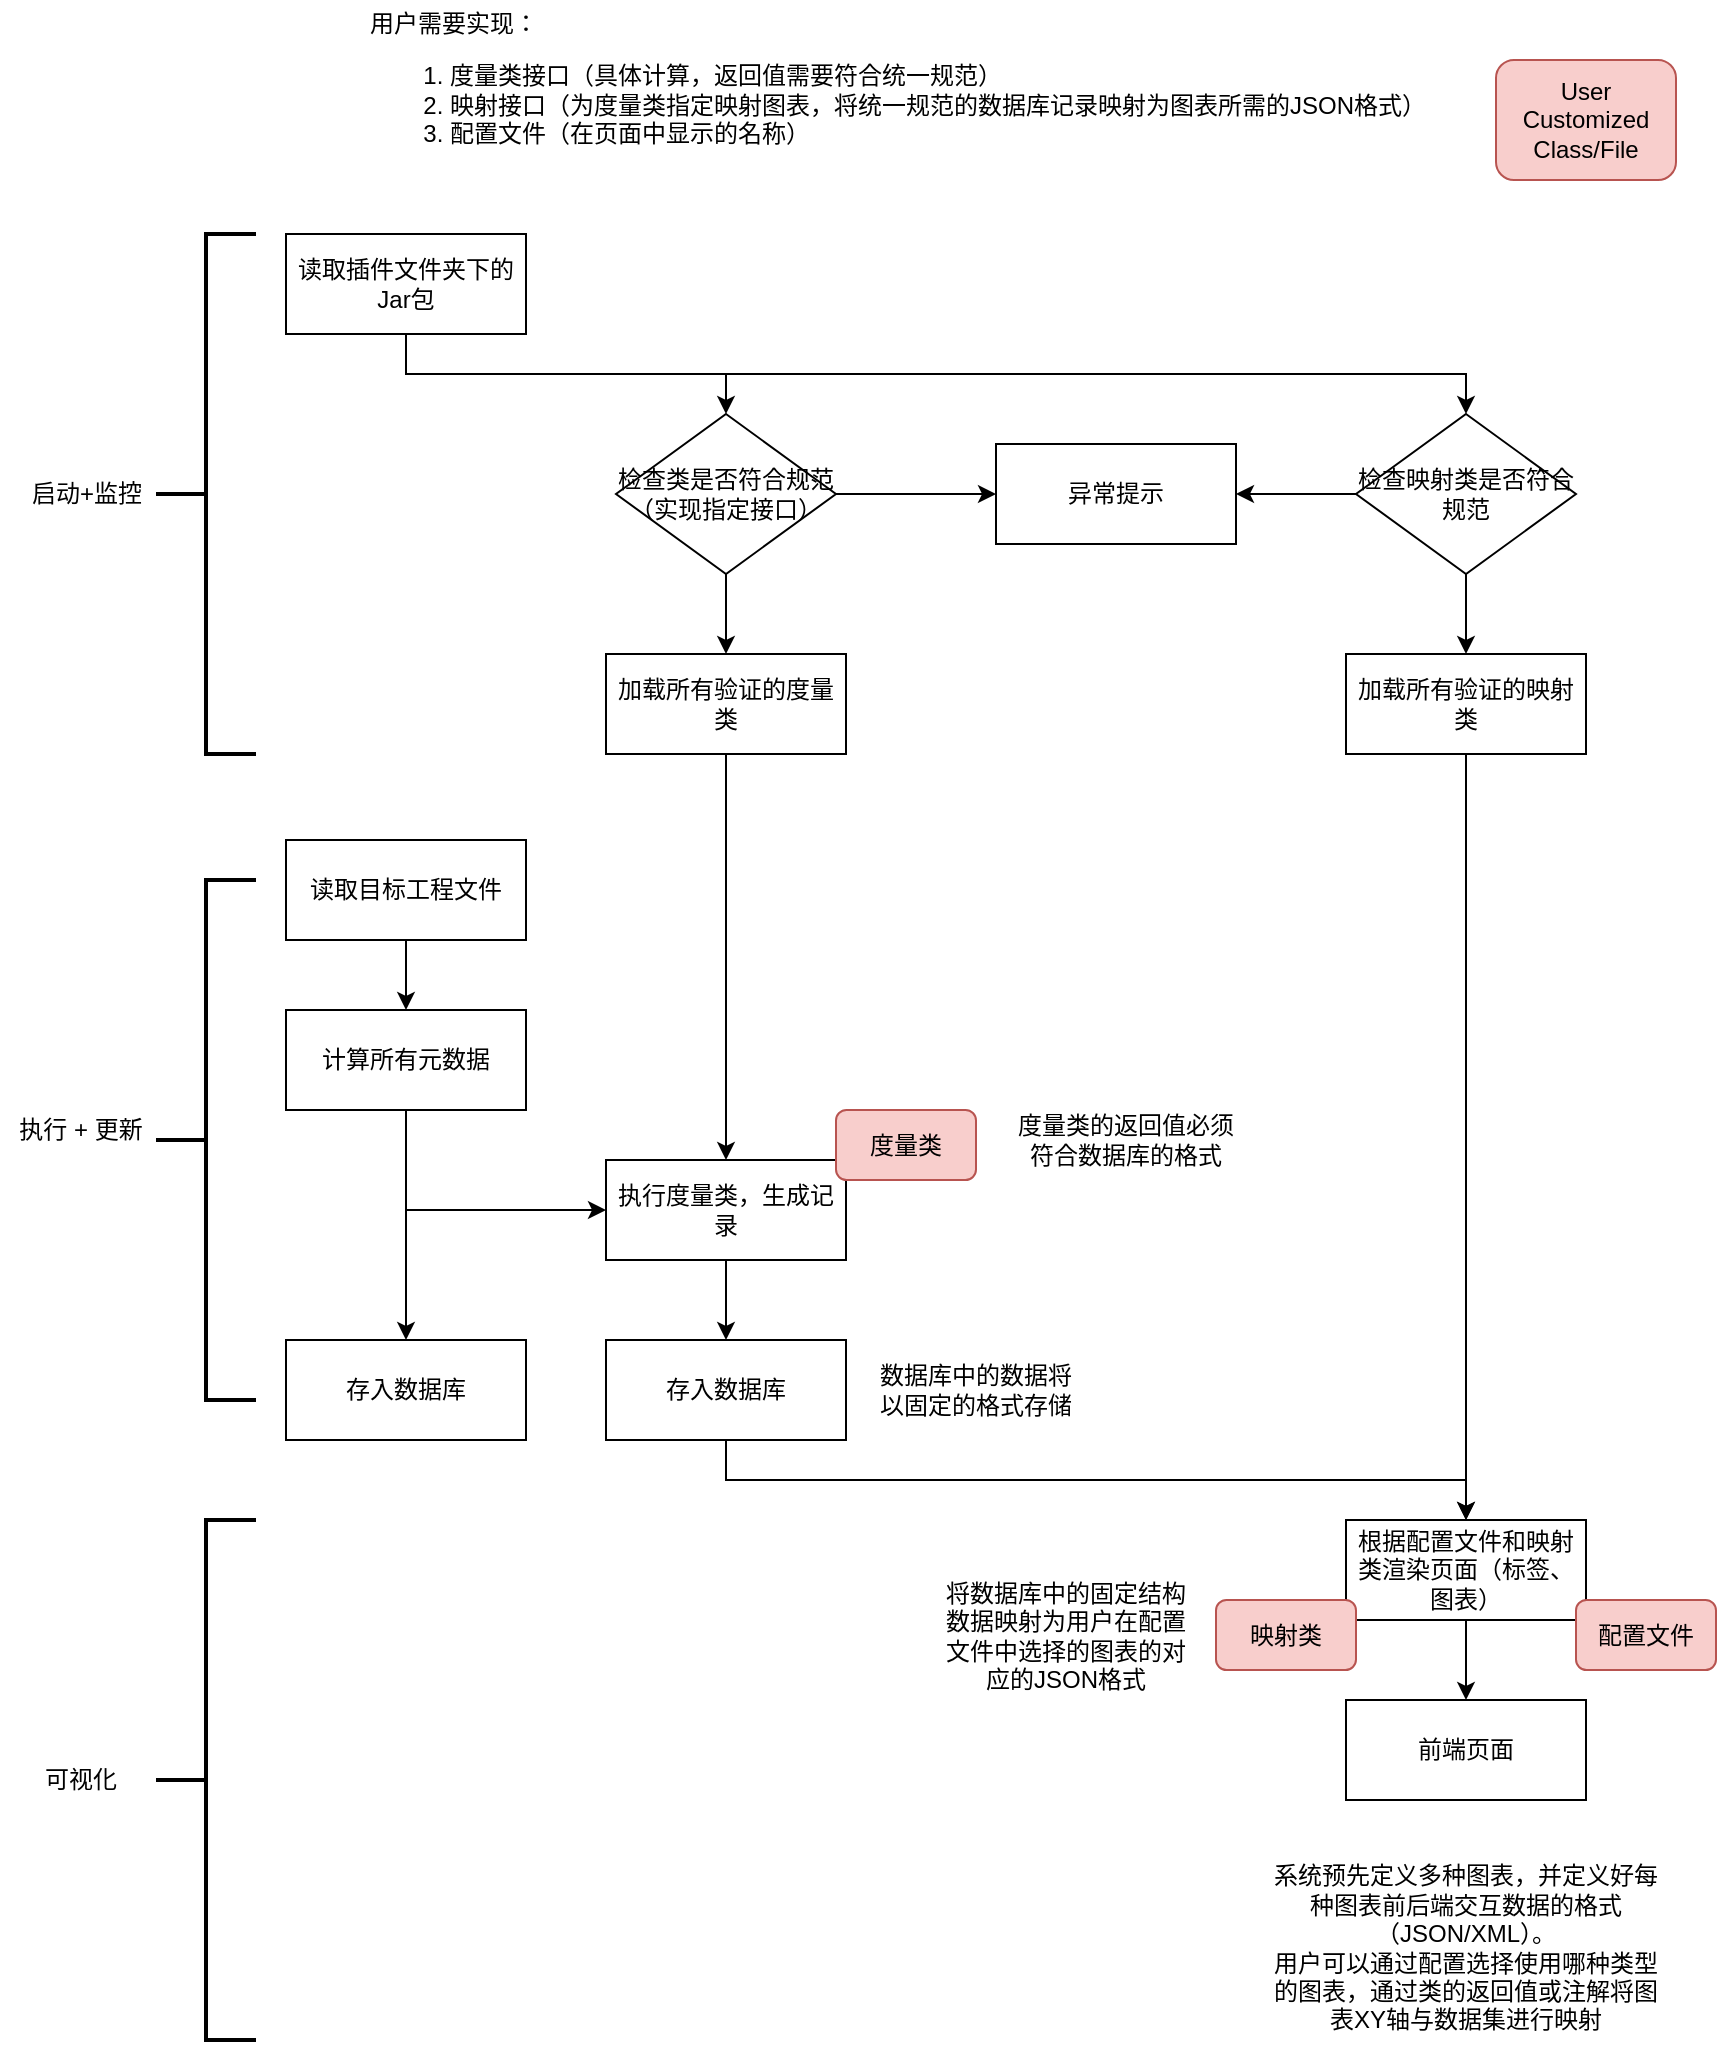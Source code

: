 <mxfile version="13.0.5" type="github">
  <diagram id="C5RBs43oDa-KdzZeNtuy" name="Page-1">
    <mxGraphModel dx="946" dy="555" grid="1" gridSize="10" guides="1" tooltips="1" connect="1" arrows="1" fold="1" page="1" pageScale="1" pageWidth="827" pageHeight="1169" math="0" shadow="0">
      <root>
        <mxCell id="WIyWlLk6GJQsqaUBKTNV-0" />
        <mxCell id="WIyWlLk6GJQsqaUBKTNV-1" parent="WIyWlLk6GJQsqaUBKTNV-0" />
        <mxCell id="p0ZGkz9qROo5S57fvmde-43" style="edgeStyle=orthogonalEdgeStyle;rounded=0;orthogonalLoop=1;jettySize=auto;html=1;exitX=0.5;exitY=1;exitDx=0;exitDy=0;entryX=0.5;entryY=0;entryDx=0;entryDy=0;" parent="WIyWlLk6GJQsqaUBKTNV-1" source="p0ZGkz9qROo5S57fvmde-0" target="p0ZGkz9qROo5S57fvmde-8" edge="1">
          <mxGeometry relative="1" as="geometry" />
        </mxCell>
        <mxCell id="p0ZGkz9qROo5S57fvmde-64" style="edgeStyle=orthogonalEdgeStyle;rounded=0;orthogonalLoop=1;jettySize=auto;html=1;exitX=0.5;exitY=1;exitDx=0;exitDy=0;" parent="WIyWlLk6GJQsqaUBKTNV-1" source="p0ZGkz9qROo5S57fvmde-0" target="p0ZGkz9qROo5S57fvmde-63" edge="1">
          <mxGeometry relative="1" as="geometry" />
        </mxCell>
        <mxCell id="p0ZGkz9qROo5S57fvmde-0" value="读取插件文件夹下的Jar包" style="rounded=0;whiteSpace=wrap;html=1;" parent="WIyWlLk6GJQsqaUBKTNV-1" vertex="1">
          <mxGeometry x="145" y="147" width="120" height="50" as="geometry" />
        </mxCell>
        <mxCell id="p0ZGkz9qROo5S57fvmde-44" style="edgeStyle=orthogonalEdgeStyle;rounded=0;orthogonalLoop=1;jettySize=auto;html=1;exitX=0.5;exitY=1;exitDx=0;exitDy=0;entryX=0.5;entryY=0;entryDx=0;entryDy=0;" parent="WIyWlLk6GJQsqaUBKTNV-1" source="p0ZGkz9qROo5S57fvmde-8" target="p0ZGkz9qROo5S57fvmde-14" edge="1">
          <mxGeometry relative="1" as="geometry" />
        </mxCell>
        <mxCell id="p0ZGkz9qROo5S57fvmde-45" style="edgeStyle=orthogonalEdgeStyle;rounded=0;orthogonalLoop=1;jettySize=auto;html=1;exitX=1;exitY=0.5;exitDx=0;exitDy=0;" parent="WIyWlLk6GJQsqaUBKTNV-1" source="p0ZGkz9qROo5S57fvmde-8" target="p0ZGkz9qROo5S57fvmde-11" edge="1">
          <mxGeometry relative="1" as="geometry" />
        </mxCell>
        <mxCell id="p0ZGkz9qROo5S57fvmde-8" value="检查类是否符合规范（实现指定接口）" style="rhombus;whiteSpace=wrap;html=1;" parent="WIyWlLk6GJQsqaUBKTNV-1" vertex="1">
          <mxGeometry x="310" y="237" width="110" height="80" as="geometry" />
        </mxCell>
        <mxCell id="p0ZGkz9qROo5S57fvmde-11" value="异常提示" style="rounded=0;whiteSpace=wrap;html=1;" parent="WIyWlLk6GJQsqaUBKTNV-1" vertex="1">
          <mxGeometry x="500" y="252" width="120" height="50" as="geometry" />
        </mxCell>
        <mxCell id="p0ZGkz9qROo5S57fvmde-49" style="edgeStyle=orthogonalEdgeStyle;rounded=0;orthogonalLoop=1;jettySize=auto;html=1;exitX=0.5;exitY=1;exitDx=0;exitDy=0;entryX=0.5;entryY=0;entryDx=0;entryDy=0;" parent="WIyWlLk6GJQsqaUBKTNV-1" source="p0ZGkz9qROo5S57fvmde-13" target="p0ZGkz9qROo5S57fvmde-15" edge="1">
          <mxGeometry relative="1" as="geometry" />
        </mxCell>
        <mxCell id="p0ZGkz9qROo5S57fvmde-13" value="读取目标工程文件" style="rounded=0;whiteSpace=wrap;html=1;" parent="WIyWlLk6GJQsqaUBKTNV-1" vertex="1">
          <mxGeometry x="145" y="450" width="120" height="50" as="geometry" />
        </mxCell>
        <mxCell id="p0ZGkz9qROo5S57fvmde-48" style="edgeStyle=orthogonalEdgeStyle;rounded=0;orthogonalLoop=1;jettySize=auto;html=1;exitX=0.5;exitY=1;exitDx=0;exitDy=0;entryX=0.5;entryY=0;entryDx=0;entryDy=0;" parent="WIyWlLk6GJQsqaUBKTNV-1" source="p0ZGkz9qROo5S57fvmde-14" target="p0ZGkz9qROo5S57fvmde-16" edge="1">
          <mxGeometry relative="1" as="geometry" />
        </mxCell>
        <mxCell id="p0ZGkz9qROo5S57fvmde-14" value="加载所有验证的度量类" style="rounded=0;whiteSpace=wrap;html=1;" parent="WIyWlLk6GJQsqaUBKTNV-1" vertex="1">
          <mxGeometry x="305" y="357" width="120" height="50" as="geometry" />
        </mxCell>
        <mxCell id="p0ZGkz9qROo5S57fvmde-50" style="edgeStyle=orthogonalEdgeStyle;rounded=0;orthogonalLoop=1;jettySize=auto;html=1;exitX=0.5;exitY=1;exitDx=0;exitDy=0;" parent="WIyWlLk6GJQsqaUBKTNV-1" source="p0ZGkz9qROo5S57fvmde-15" target="p0ZGkz9qROo5S57fvmde-19" edge="1">
          <mxGeometry relative="1" as="geometry" />
        </mxCell>
        <mxCell id="p0ZGkz9qROo5S57fvmde-54" style="edgeStyle=orthogonalEdgeStyle;rounded=0;orthogonalLoop=1;jettySize=auto;html=1;exitX=0.5;exitY=1;exitDx=0;exitDy=0;entryX=0;entryY=0.5;entryDx=0;entryDy=0;" parent="WIyWlLk6GJQsqaUBKTNV-1" source="p0ZGkz9qROo5S57fvmde-15" target="p0ZGkz9qROo5S57fvmde-16" edge="1">
          <mxGeometry relative="1" as="geometry" />
        </mxCell>
        <mxCell id="p0ZGkz9qROo5S57fvmde-15" value="计算所有元数据" style="rounded=0;whiteSpace=wrap;html=1;" parent="WIyWlLk6GJQsqaUBKTNV-1" vertex="1">
          <mxGeometry x="145" y="535" width="120" height="50" as="geometry" />
        </mxCell>
        <mxCell id="p0ZGkz9qROo5S57fvmde-52" style="edgeStyle=orthogonalEdgeStyle;rounded=0;orthogonalLoop=1;jettySize=auto;html=1;exitX=0.5;exitY=1;exitDx=0;exitDy=0;entryX=0.5;entryY=0;entryDx=0;entryDy=0;" parent="WIyWlLk6GJQsqaUBKTNV-1" source="p0ZGkz9qROo5S57fvmde-16" target="p0ZGkz9qROo5S57fvmde-17" edge="1">
          <mxGeometry relative="1" as="geometry" />
        </mxCell>
        <mxCell id="p0ZGkz9qROo5S57fvmde-16" value="执行度量类，生成记录" style="rounded=0;whiteSpace=wrap;html=1;" parent="WIyWlLk6GJQsqaUBKTNV-1" vertex="1">
          <mxGeometry x="305" y="610" width="120" height="50" as="geometry" />
        </mxCell>
        <mxCell id="p0ZGkz9qROo5S57fvmde-76" style="edgeStyle=orthogonalEdgeStyle;rounded=0;orthogonalLoop=1;jettySize=auto;html=1;exitX=0.5;exitY=1;exitDx=0;exitDy=0;entryX=0.5;entryY=0;entryDx=0;entryDy=0;" parent="WIyWlLk6GJQsqaUBKTNV-1" source="p0ZGkz9qROo5S57fvmde-17" target="p0ZGkz9qROo5S57fvmde-71" edge="1">
          <mxGeometry relative="1" as="geometry">
            <mxPoint x="735" y="800" as="targetPoint" />
          </mxGeometry>
        </mxCell>
        <mxCell id="p0ZGkz9qROo5S57fvmde-17" value="存入数据库" style="rounded=0;whiteSpace=wrap;html=1;" parent="WIyWlLk6GJQsqaUBKTNV-1" vertex="1">
          <mxGeometry x="305" y="700" width="120" height="50" as="geometry" />
        </mxCell>
        <mxCell id="p0ZGkz9qROo5S57fvmde-19" value="存入数据库" style="rounded=0;whiteSpace=wrap;html=1;" parent="WIyWlLk6GJQsqaUBKTNV-1" vertex="1">
          <mxGeometry x="145" y="700" width="120" height="50" as="geometry" />
        </mxCell>
        <mxCell id="p0ZGkz9qROo5S57fvmde-20" value="" style="strokeWidth=2;html=1;shape=mxgraph.flowchart.annotation_2;align=left;labelPosition=right;pointerEvents=1;" parent="WIyWlLk6GJQsqaUBKTNV-1" vertex="1">
          <mxGeometry x="80" y="147" width="50" height="260" as="geometry" />
        </mxCell>
        <mxCell id="p0ZGkz9qROo5S57fvmde-21" value="启动+监控" style="text;html=1;align=center;verticalAlign=middle;resizable=0;points=[];autosize=1;" parent="WIyWlLk6GJQsqaUBKTNV-1" vertex="1">
          <mxGeometry x="10" y="267" width="70" height="20" as="geometry" />
        </mxCell>
        <mxCell id="p0ZGkz9qROo5S57fvmde-23" value="" style="strokeWidth=2;html=1;shape=mxgraph.flowchart.annotation_2;align=left;labelPosition=right;pointerEvents=1;" parent="WIyWlLk6GJQsqaUBKTNV-1" vertex="1">
          <mxGeometry x="80" y="470" width="50" height="260" as="geometry" />
        </mxCell>
        <mxCell id="p0ZGkz9qROo5S57fvmde-24" value="执行 + 更新" style="text;html=1;align=center;verticalAlign=middle;resizable=0;points=[];autosize=1;" parent="WIyWlLk6GJQsqaUBKTNV-1" vertex="1">
          <mxGeometry x="2" y="585" width="80" height="20" as="geometry" />
        </mxCell>
        <mxCell id="p0ZGkz9qROo5S57fvmde-74" style="edgeStyle=orthogonalEdgeStyle;rounded=0;orthogonalLoop=1;jettySize=auto;html=1;exitX=0.5;exitY=1;exitDx=0;exitDy=0;" parent="WIyWlLk6GJQsqaUBKTNV-1" source="p0ZGkz9qROo5S57fvmde-63" target="p0ZGkz9qROo5S57fvmde-65" edge="1">
          <mxGeometry relative="1" as="geometry" />
        </mxCell>
        <mxCell id="p0ZGkz9qROo5S57fvmde-75" style="edgeStyle=orthogonalEdgeStyle;rounded=0;orthogonalLoop=1;jettySize=auto;html=1;exitX=0;exitY=0.5;exitDx=0;exitDy=0;" parent="WIyWlLk6GJQsqaUBKTNV-1" source="p0ZGkz9qROo5S57fvmde-63" target="p0ZGkz9qROo5S57fvmde-11" edge="1">
          <mxGeometry relative="1" as="geometry" />
        </mxCell>
        <mxCell id="p0ZGkz9qROo5S57fvmde-63" value="检查映射类是否符合规范" style="rhombus;whiteSpace=wrap;html=1;" parent="WIyWlLk6GJQsqaUBKTNV-1" vertex="1">
          <mxGeometry x="680" y="237" width="110" height="80" as="geometry" />
        </mxCell>
        <mxCell id="p0ZGkz9qROo5S57fvmde-73" style="edgeStyle=orthogonalEdgeStyle;rounded=0;orthogonalLoop=1;jettySize=auto;html=1;exitX=0.5;exitY=1;exitDx=0;exitDy=0;entryX=0.5;entryY=0;entryDx=0;entryDy=0;" parent="WIyWlLk6GJQsqaUBKTNV-1" source="p0ZGkz9qROo5S57fvmde-65" target="p0ZGkz9qROo5S57fvmde-71" edge="1">
          <mxGeometry relative="1" as="geometry">
            <mxPoint x="735" y="800" as="targetPoint" />
          </mxGeometry>
        </mxCell>
        <mxCell id="p0ZGkz9qROo5S57fvmde-65" value="加载所有验证的映射类" style="rounded=0;whiteSpace=wrap;html=1;" parent="WIyWlLk6GJQsqaUBKTNV-1" vertex="1">
          <mxGeometry x="675" y="357" width="120" height="50" as="geometry" />
        </mxCell>
        <mxCell id="p0ZGkz9qROo5S57fvmde-66" value="" style="strokeWidth=2;html=1;shape=mxgraph.flowchart.annotation_2;align=left;labelPosition=right;pointerEvents=1;" parent="WIyWlLk6GJQsqaUBKTNV-1" vertex="1">
          <mxGeometry x="80" y="790" width="50" height="260" as="geometry" />
        </mxCell>
        <mxCell id="p0ZGkz9qROo5S57fvmde-69" value="可视化" style="text;html=1;align=center;verticalAlign=middle;resizable=0;points=[];autosize=1;" parent="WIyWlLk6GJQsqaUBKTNV-1" vertex="1">
          <mxGeometry x="17" y="910" width="50" height="20" as="geometry" />
        </mxCell>
        <mxCell id="p0ZGkz9qROo5S57fvmde-82" style="edgeStyle=orthogonalEdgeStyle;rounded=0;orthogonalLoop=1;jettySize=auto;html=1;exitX=0.5;exitY=1;exitDx=0;exitDy=0;entryX=0.5;entryY=0;entryDx=0;entryDy=0;" parent="WIyWlLk6GJQsqaUBKTNV-1" source="p0ZGkz9qROo5S57fvmde-71" target="p0ZGkz9qROo5S57fvmde-81" edge="1">
          <mxGeometry relative="1" as="geometry" />
        </mxCell>
        <mxCell id="p0ZGkz9qROo5S57fvmde-71" value="根据配置文件和映射类渲染页面（标签、图表）" style="rounded=0;whiteSpace=wrap;html=1;" parent="WIyWlLk6GJQsqaUBKTNV-1" vertex="1">
          <mxGeometry x="675" y="790" width="120" height="50" as="geometry" />
        </mxCell>
        <mxCell id="p0ZGkz9qROo5S57fvmde-81" value="前端页面" style="rounded=0;whiteSpace=wrap;html=1;" parent="WIyWlLk6GJQsqaUBKTNV-1" vertex="1">
          <mxGeometry x="675" y="880" width="120" height="50" as="geometry" />
        </mxCell>
        <mxCell id="p0ZGkz9qROo5S57fvmde-83" value="系统预先定义多种图表，并定义好每种图表前后端交互数据的格式（JSON/XML）。&lt;br&gt;用户可以通过配置选择使用哪种类型的图表，通过类的返回值或注解将图表XY轴与数据集进行映射" style="text;html=1;strokeColor=none;fillColor=none;align=center;verticalAlign=middle;whiteSpace=wrap;rounded=0;" parent="WIyWlLk6GJQsqaUBKTNV-1" vertex="1">
          <mxGeometry x="635" y="950" width="200" height="108" as="geometry" />
        </mxCell>
        <mxCell id="p0ZGkz9qROo5S57fvmde-84" value="数据库中的数据将以固定的格式存储" style="text;html=1;strokeColor=none;fillColor=none;align=center;verticalAlign=middle;whiteSpace=wrap;rounded=0;" parent="WIyWlLk6GJQsqaUBKTNV-1" vertex="1">
          <mxGeometry x="440" y="700" width="100" height="50" as="geometry" />
        </mxCell>
        <mxCell id="p0ZGkz9qROo5S57fvmde-85" value="度量类的返回值必须符合数据库的格式" style="text;html=1;strokeColor=none;fillColor=none;align=center;verticalAlign=middle;whiteSpace=wrap;rounded=0;" parent="WIyWlLk6GJQsqaUBKTNV-1" vertex="1">
          <mxGeometry x="510" y="575" width="110" height="50" as="geometry" />
        </mxCell>
        <mxCell id="p0ZGkz9qROo5S57fvmde-86" value="将数据库中的固定结构数据映射为用户在配置文件中选择的图表的对应的JSON格式" style="text;html=1;strokeColor=none;fillColor=none;align=center;verticalAlign=middle;whiteSpace=wrap;rounded=0;" parent="WIyWlLk6GJQsqaUBKTNV-1" vertex="1">
          <mxGeometry x="470" y="807.5" width="130" height="80" as="geometry" />
        </mxCell>
        <mxCell id="p0ZGkz9qROo5S57fvmde-90" value="用户需要实现：&lt;br&gt;&lt;ol&gt;&lt;li&gt;度量类接口（具体计算，返回值需要符合统一规范）&lt;/li&gt;&lt;li&gt;映射接口（为度量类指定映射图表，将统一规范的数据库记录映射为图表所需的JSON格式）&lt;/li&gt;&lt;li&gt;配置文件（在页面中显示的名称）&lt;/li&gt;&lt;/ol&gt;" style="text;html=1;align=left;verticalAlign=middle;resizable=0;points=[];autosize=1;" parent="WIyWlLk6GJQsqaUBKTNV-1" vertex="1">
          <mxGeometry x="185" y="30" width="540" height="90" as="geometry" />
        </mxCell>
        <mxCell id="p0ZGkz9qROo5S57fvmde-96" value="映射类" style="rounded=1;whiteSpace=wrap;html=1;fillColor=#f8cecc;strokeColor=#b85450;" parent="WIyWlLk6GJQsqaUBKTNV-1" vertex="1">
          <mxGeometry x="610" y="830" width="70" height="35" as="geometry" />
        </mxCell>
        <mxCell id="p0ZGkz9qROo5S57fvmde-97" value="度量类" style="rounded=1;whiteSpace=wrap;html=1;fillColor=#f8cecc;strokeColor=#b85450;" parent="WIyWlLk6GJQsqaUBKTNV-1" vertex="1">
          <mxGeometry x="420" y="585" width="70" height="35" as="geometry" />
        </mxCell>
        <mxCell id="p0ZGkz9qROo5S57fvmde-98" value="配置文件" style="rounded=1;whiteSpace=wrap;html=1;fillColor=#f8cecc;strokeColor=#b85450;" parent="WIyWlLk6GJQsqaUBKTNV-1" vertex="1">
          <mxGeometry x="790" y="830" width="70" height="35" as="geometry" />
        </mxCell>
        <mxCell id="z45BOfysXEzU80utVzn_-0" value="User Customized Class/File" style="rounded=1;whiteSpace=wrap;html=1;fillColor=#f8cecc;strokeColor=#b85450;" vertex="1" parent="WIyWlLk6GJQsqaUBKTNV-1">
          <mxGeometry x="750" y="60" width="90" height="60" as="geometry" />
        </mxCell>
      </root>
    </mxGraphModel>
  </diagram>
</mxfile>

